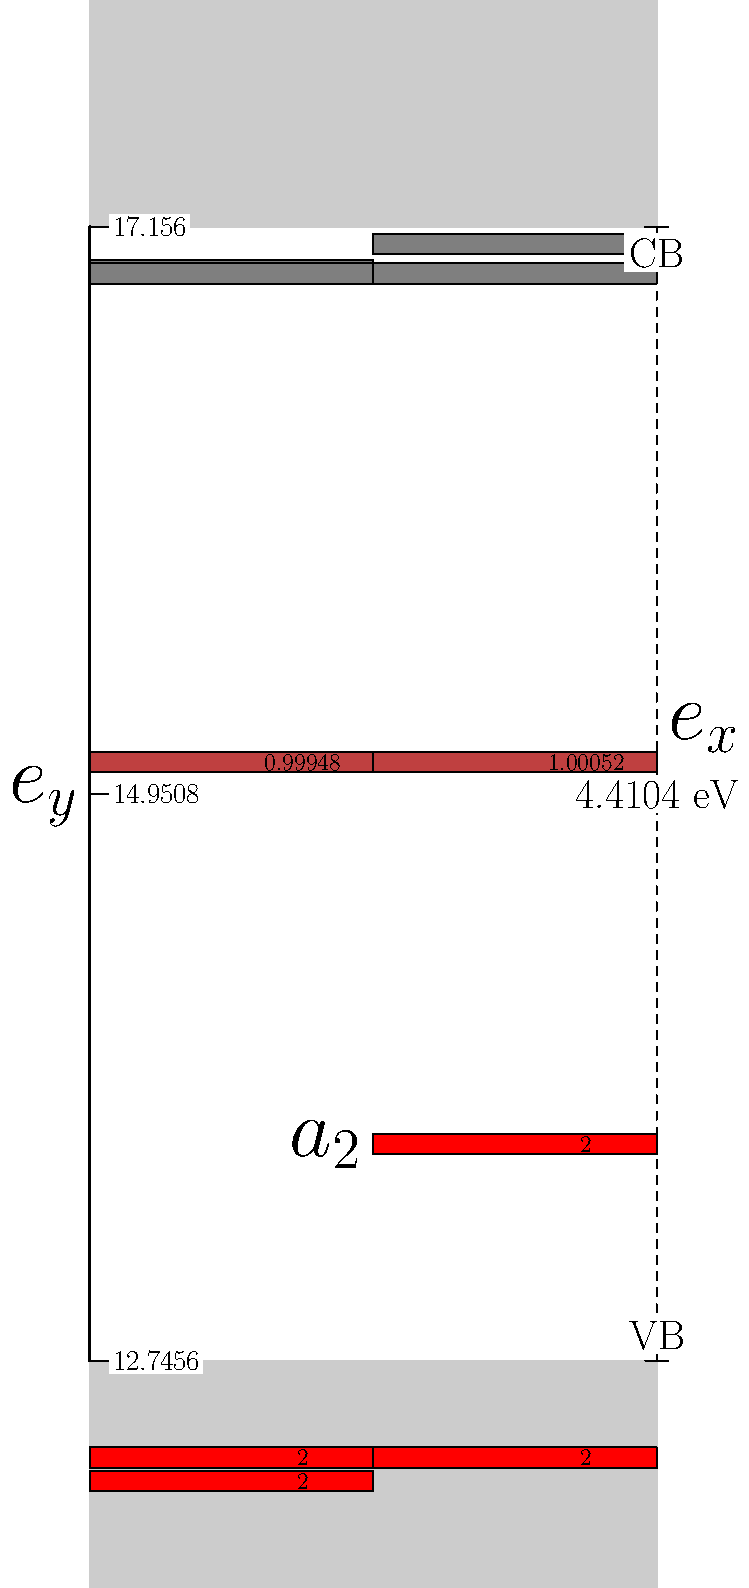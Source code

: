 string LUMO_TITLE="";

real ENERGIE_LB_PRISTINE   = 17.1560 ;
real ENERGIE_VB_PRISTINE   = 12.7456 ;

real OBERKANTE     = 100;
real UNTERKANTE    = 0;
real IMG_WIDTH     = 50;
real KANTEN_HEIGHT = 20;

bool DRAW_ENERGY     = false;
bool DRAW_BAND       = false;
bool DRAW_OCCUPATION = true;

unitsize(.2cm);
currentpen = fontsize(20);

struct state {
  static int state_count;
  real energy;
  real occupation;
  real band;
  real value;
  pen color;
  pen spin_color;
  pen spin_occupied_color   = black;
  pen spin_unoccupied_color = 0.7*white+dashed;
  pen occupied_color   = red;
  pen unoccupied_color = gray;
  string title         = "";
  real spin            = 0;
  real VB              = ENERGIE_VB_PRISTINE;
  real LB              = ENERGIE_LB_PRISTINE;
  real DASH_WIDTH      = 25;
  real DASH_HEIGHT     = 1.8;
  real X_COORD         = 0;
  real Y_OFFSET        = 0;
  real OCCUPATION_CUTOFF = 0.1;
  real getPlottingValue (){
    real val = 100*(energy - VB)/(LB-VB);
    return val + Y_OFFSET;
  };
  bool isOccupied(){
    if ( occupation >= OCCUPATION_CUTOFF ) {
      return true;
    } else {
      return false;
    }
  };
  state setStyle(){
    real parameter;
    if ( spin != 0 ) {
      parameter = occupation;
    } else {
      parameter = occupation/2;
    }
    color = parameter*occupied_color+(1-parameter)*unoccupied_color;
    spin_color = parameter*spin_occupied_color+(1-parameter)*spin_unoccupied_color+linewidth(3);
    return this;
  };
  void operator init(real energy, real spin, real occupation, real band){
    this.energy     = energy;
    this.occupation = occupation;
    this.band       = band;
    this.spin       = spin;
    this.value      = getPlottingValue();
    state_count    += 1;
    setStyle();
  };
  pair getMiddlePoint (  ){
    real x,y;
    x = X_COORD+(DASH_WIDTH)/2;
    y = value + (DASH_HEIGHT)/2;
    return (x,y);
  };
  state setColors (pen color, pen spin_color=this.spin_color){
    this.color = color;
    this.spin_color = spin_color;
    return this;
  };
  state setAutoPosition (){
    int controller = state_count%2;
    X_COORD=0+controller*(DASH_WIDTH);
    return this;
  };
  bool  isLeft (){
    if ( getMiddlePoint().x >= IMG_WIDTH/2 ) {
      return false;
    }
    else{
      return true;
    }
  };
  bool isUp (){   return spin == 1?true:false; };
  bool isDown (){ return spin == 2?true:false; };
  pair getSpinPosition (bool up=false){
    real x_deviation = 0.25*DASH_WIDTH;
    pair middle      = getMiddlePoint();
    if (up) {
      return (middle - (-x_deviation,0));
    } else {
      return (middle + (-x_deviation,0));
    }
  };
  path getSpinArrow (){
    bool up = isUp();
    pair position = getSpinPosition(up);
    real height = 3*DASH_HEIGHT;
    if (isUp()) {
      return position - (0,height/2) -- position + (0,height/2);
    } else {
      return position + (0,height/2) -- position - (0,height/2);
    }
  };
  state draw_energy (){
    if ( isLeft() ) {
      label((string)energy, (X_COORD,value), W, red);
    } else {
      label((string)energy, (X_COORD+DASH_WIDTH, value), E, red);
    }
    return this;
  };
  state draw_spin(){
    path spinArrow = getSpinArrow();
    draw(spinArrow, spin_color,Arrow(15));
    return this;
  };
  state draw (
      bool draw_band       = false,
      bool draw_occupation = true,
      bool draw_energy     = true
      ){
    filldraw(
        box(
          (X_COORD,value)
          ,(X_COORD+DASH_WIDTH,value+DASH_HEIGHT)
          ),
        color,color*0
        );
    if ( draw_band )
      label(scale(1)*(string)band       , getMiddlePoint() - (DASH_WIDTH/4 , 0) , black);
    if ( draw_occupation && occupation != 0)
      label(scale(1)*(string)occupation , getSpinPosition(!isUp()) , black);
    if ( draw_energy ) draw_energy();
    if ( spin != 0 ) draw_spin();
    return this;
  };
};



//----------------------------
//-  Valence and Cond bands  -
//----------------------------


label(LUMO_TITLE, (25, 100+KANTEN_HEIGHT/1.1), 0.8*blue);

path UNTERKANTE_BOX = box((0 , UNTERKANTE) , (IMG_WIDTH , UNTERKANTE - KANTEN_HEIGHT));
path OBERKANTE_BOX  = box((0 , OBERKANTE)  , (IMG_WIDTH , OBERKANTE + KANTEN_HEIGHT));

pen bandStyle = .8*white;
filldraw(OBERKANTE_BOX  , bandStyle, bandStyle);
filldraw(UNTERKANTE_BOX , bandStyle, bandStyle);







/* DRAW STATES {{{1 */
/********************/

////energy, spin, occupation, band
//state(17.3465, 0, -0.00000, 267)
//.setAutoPosition()
//.draw( draw_band       = DRAW_BAND,
    //draw_occupation = DRAW_OCCUPATION,
    //draw_energy     = DRAW_ENERGY
//);

////energy, spin, occupation, band
//state(17.3058, 0, -0.00000, 264)
//.setAutoPosition()
//.draw( draw_band       = DRAW_BAND,
    //draw_occupation = DRAW_OCCUPATION,
    //draw_energy     = DRAW_ENERGY
//);

////energy, spin, occupation, band
//state(17.3058, 0, -0.00000, 265)
//.setAutoPosition()
//.draw( draw_band       = DRAW_BAND,
    //draw_occupation = DRAW_OCCUPATION,
    //draw_energy     = DRAW_ENERGY
//);

////energy, spin, occupation, band
//state(17.2489, 0, -0.00000, 263)
//.setAutoPosition()
//.draw( draw_band       = DRAW_BAND,
    //draw_occupation = DRAW_OCCUPATION,
    //draw_energy     = DRAW_ENERGY
//);

////energy, spin, occupation, band
//state(17.0555, 0, -0.00000, 261)
//.setAutoPosition()
//.draw( draw_band       = DRAW_BAND,
    //draw_occupation = DRAW_OCCUPATION,
    //draw_energy     = DRAW_ENERGY
//);

////energy, spin, occupation, band
//state(17.0555, 0, -0.00000, 262)
//.setAutoPosition()
//.draw( draw_band       = DRAW_BAND,
    //draw_occupation = DRAW_OCCUPATION,
    //draw_energy     = DRAW_ENERGY
//);

//energy, spin, occupation, band
state(17.0494, 0, -0.00000, 260)
.setAutoPosition()
.draw( draw_band       = DRAW_BAND,
    draw_occupation = DRAW_OCCUPATION,
    draw_energy     = DRAW_ENERGY
);

//energy, spin, occupation, band
state(16.9476, 0, -0.00000, 259)
.setAutoPosition()
.draw( draw_band       = DRAW_BAND,
    draw_occupation = DRAW_OCCUPATION,
    draw_energy     = DRAW_ENERGY
);

//energy, spin, occupation, band
state(16.9354, 0, -0.00000, 257)
.setAutoPosition()
.draw( draw_band       = DRAW_BAND,
    draw_occupation = DRAW_OCCUPATION,
    draw_energy     = DRAW_ENERGY
);

//energy, spin, occupation, band
state(16.9354, 0, -0.00000, 258)
.setAutoPosition()
.draw( draw_band       = DRAW_BAND,
    draw_occupation = DRAW_OCCUPATION,
    draw_energy     = DRAW_ENERGY
);

//energy, spin, occupation, band
state ex = state(15.0355, 0, 1.00052, 255)
.setAutoPosition()
.draw( draw_band       = DRAW_BAND,
    draw_occupation = DRAW_OCCUPATION,
    draw_energy     = DRAW_ENERGY
);

label(scale(2)*"$e_x$",ex.getMiddlePoint()+(ex.DASH_WIDTH/2,3),E);

//energy, spin, occupation, band
state ey = state(15.0341, 0, 0.99948, 256)
.setAutoPosition()
.draw( draw_band       = DRAW_BAND,
    draw_occupation = DRAW_OCCUPATION,
    draw_energy     = DRAW_ENERGY
);

label(scale(2)*"$e_y$",ey.getMiddlePoint()-(ey.DASH_WIDTH/2,3),W);

//energy, spin, occupation, band
state a2 = state(13.5481, 0, 2.00000, 254)
.setAutoPosition()
.draw( draw_band       = DRAW_BAND,
    draw_occupation = DRAW_OCCUPATION,
    draw_energy     = DRAW_ENERGY
);

label(scale(2)*"$a_2$",a2.getMiddlePoint()-(a2.DASH_WIDTH/2,0),W);

//energy, spin, occupation, band
state(12.3287, 0, 2.00000, 253)
.setAutoPosition()
.draw( draw_band       = DRAW_BAND,
    draw_occupation = DRAW_OCCUPATION,
    draw_energy     = DRAW_ENERGY
);

//energy, spin, occupation, band
state(12.3287, 0, 2.00000, 252)
.setAutoPosition()
.draw( draw_band       = DRAW_BAND,
    draw_occupation = DRAW_OCCUPATION,
    draw_energy     = DRAW_ENERGY
);

//energy, spin, occupation, band
state(12.2376, 0, 2.00000, 251)
.setAutoPosition()
.draw( draw_band       = DRAW_BAND,
    draw_occupation = DRAW_OCCUPATION,
    draw_energy     = DRAW_ENERGY
);

////energy, spin, occupation, band
//state(10.9166, 0, 2.00000, 250)
//.setAutoPosition()
//.draw( draw_band       = DRAW_BAND,
    //draw_occupation = DRAW_OCCUPATION,
    //draw_energy     = DRAW_ENERGY
//);

////energy, spin, occupation, band
//state(10.8359, 0, 2.00000, 249)
//.setAutoPosition()
//.draw( draw_band       = DRAW_BAND,
    //draw_occupation = DRAW_OCCUPATION,
    //draw_energy     = DRAW_ENERGY
//);

////energy, spin, occupation, band
//state(10.8359, 0, 2.00000, 248)
//.setAutoPosition()
//.draw( draw_band       = DRAW_BAND,
    //draw_occupation = DRAW_OCCUPATION,
    //draw_energy     = DRAW_ENERGY
//);

////energy, spin, occupation, band
//state(10.8319, 0, 2.00000, 247)
//.setAutoPosition()
//.draw( draw_band       = DRAW_BAND,
    //draw_occupation = DRAW_OCCUPATION,
    //draw_energy     = DRAW_ENERGY
//);



//---------------
//-  SCALE  {{{1-
//---------------

real pointsToEnergy ( real point ){
  return (ENERGIE_LB_PRISTINE-ENERGIE_VB_PRISTINE)*point/100 + ENERGIE_VB_PRISTINE;
};
int steps = 2;
real width = 100/steps;

// Bandgap

draw((50,0)--(50,100),dashed+linewidth(.5), Bars(4mm));
label((string)(ENERGIE_LB_PRISTINE-ENERGIE_VB_PRISTINE)+" eV", (50,50), Fill(white));
label("VB", (IMG_WIDTH,0)+UNTERKANTE, N, Fill(white));
label("CB", (IMG_WIDTH,100)+UNTERKANTE, S, Fill(white));


// SCALE
draw((0,0)--(0,100), linewidth(1));
for ( int i = 0; i <= steps; i+=1 ) {
  // SCALE TICKS
  draw((0,width*i)--(2,width*i));
  // SCALE LABELS
  label(scale(0.7)*(string)pointsToEnergy(width*i), (1,width*i), E, Fill(white));
}

// vim: nospell
//vim-run: asy -f pdf % && mupdf $(basename % .asy).pdf &
//vim-run: asy -batchView



